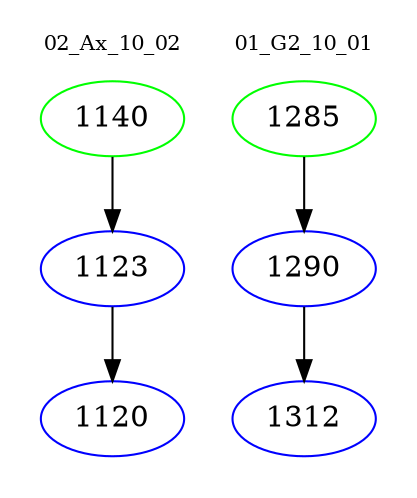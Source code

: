 digraph{
subgraph cluster_0 {
color = white
label = "02_Ax_10_02";
fontsize=10;
T0_1140 [label="1140", color="green"]
T0_1140 -> T0_1123 [color="black"]
T0_1123 [label="1123", color="blue"]
T0_1123 -> T0_1120 [color="black"]
T0_1120 [label="1120", color="blue"]
}
subgraph cluster_1 {
color = white
label = "01_G2_10_01";
fontsize=10;
T1_1285 [label="1285", color="green"]
T1_1285 -> T1_1290 [color="black"]
T1_1290 [label="1290", color="blue"]
T1_1290 -> T1_1312 [color="black"]
T1_1312 [label="1312", color="blue"]
}
}
